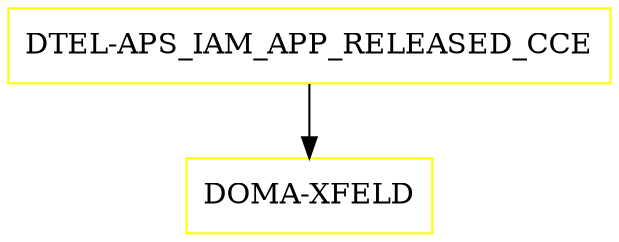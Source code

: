 digraph G {
  "DTEL-APS_IAM_APP_RELEASED_CCE" [shape=box,color=yellow];
  "DOMA-XFELD" [shape=box,color=yellow,URL="./DOMA_XFELD.html"];
  "DTEL-APS_IAM_APP_RELEASED_CCE" -> "DOMA-XFELD";
}
